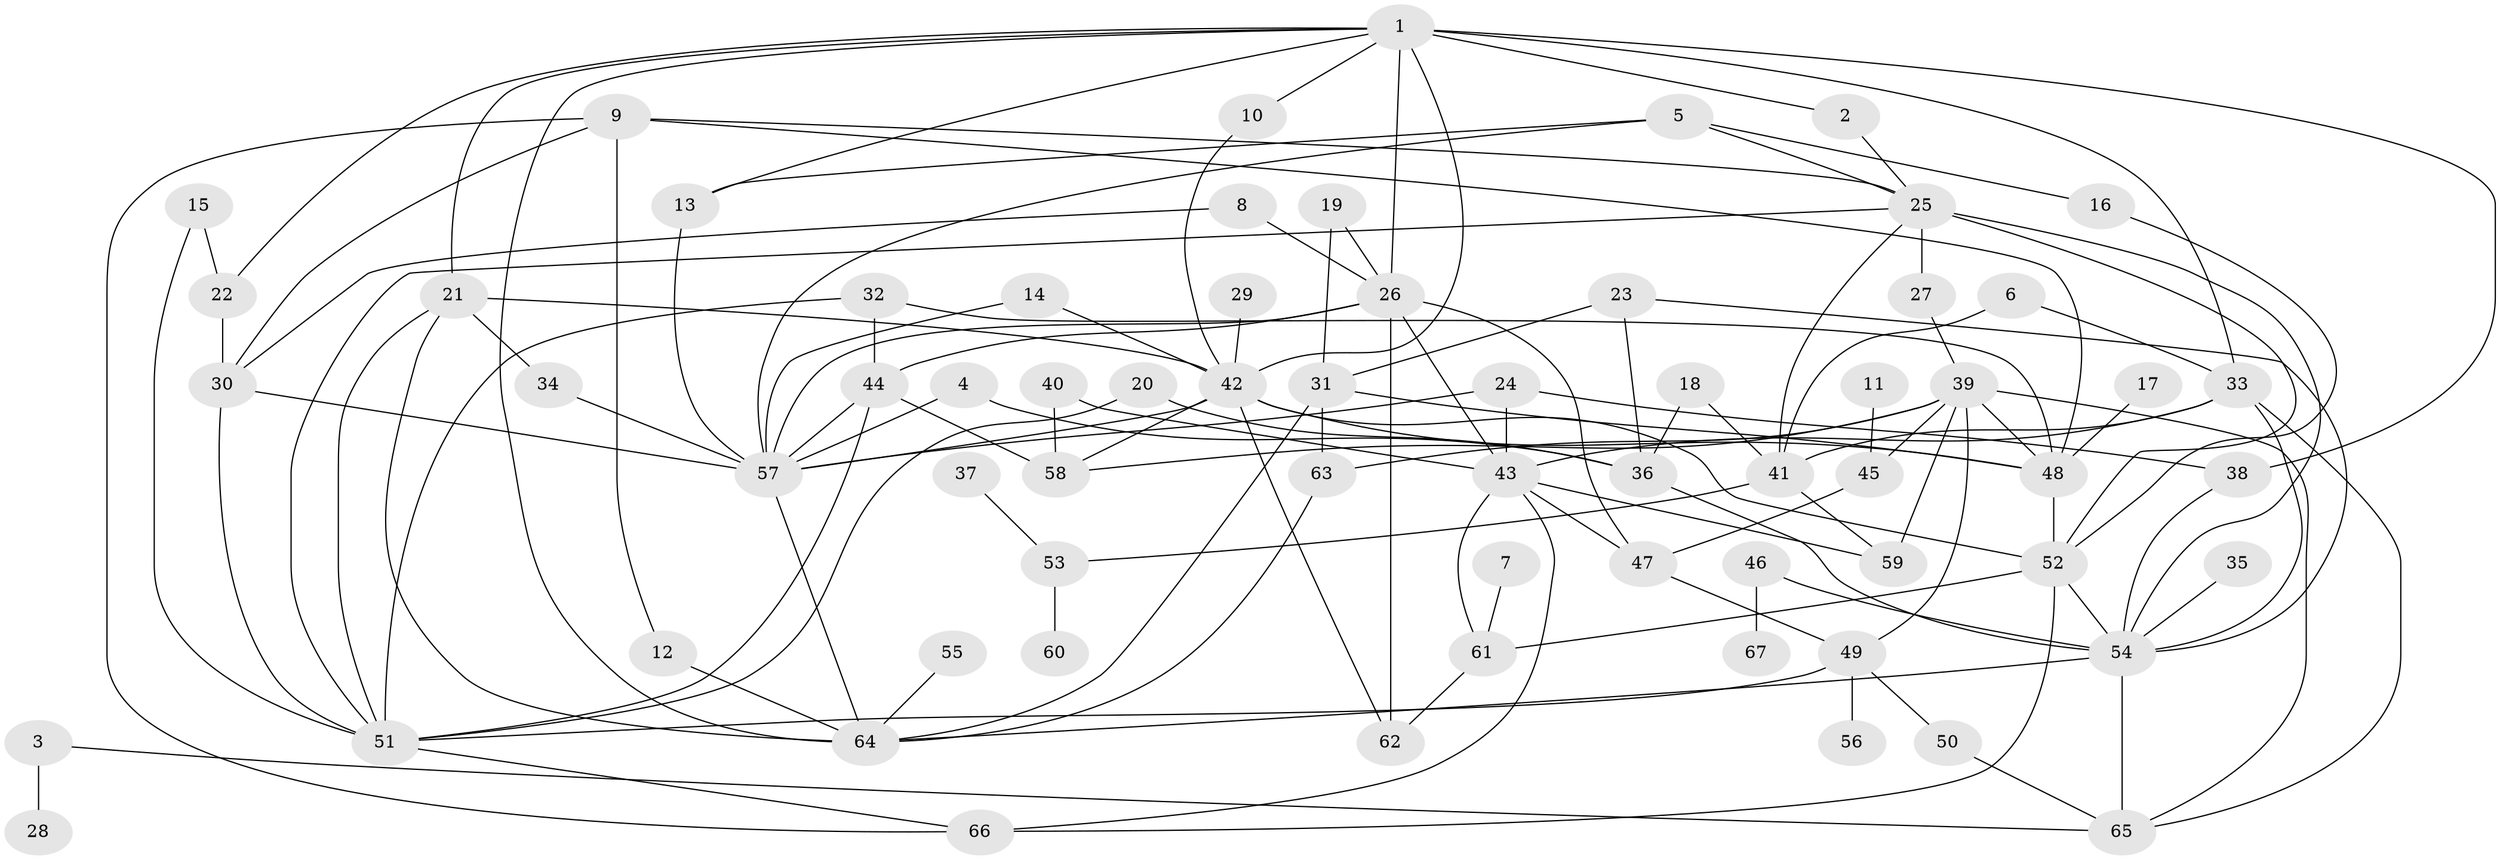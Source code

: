 // original degree distribution, {6: 0.03731343283582089, 4: 0.14925373134328357, 3: 0.26119402985074625, 7: 0.029850746268656716, 8: 0.022388059701492536, 2: 0.31343283582089554, 5: 0.03731343283582089, 1: 0.14925373134328357}
// Generated by graph-tools (version 1.1) at 2025/25/03/09/25 03:25:33]
// undirected, 67 vertices, 128 edges
graph export_dot {
graph [start="1"]
  node [color=gray90,style=filled];
  1;
  2;
  3;
  4;
  5;
  6;
  7;
  8;
  9;
  10;
  11;
  12;
  13;
  14;
  15;
  16;
  17;
  18;
  19;
  20;
  21;
  22;
  23;
  24;
  25;
  26;
  27;
  28;
  29;
  30;
  31;
  32;
  33;
  34;
  35;
  36;
  37;
  38;
  39;
  40;
  41;
  42;
  43;
  44;
  45;
  46;
  47;
  48;
  49;
  50;
  51;
  52;
  53;
  54;
  55;
  56;
  57;
  58;
  59;
  60;
  61;
  62;
  63;
  64;
  65;
  66;
  67;
  1 -- 2 [weight=1.0];
  1 -- 10 [weight=1.0];
  1 -- 13 [weight=1.0];
  1 -- 21 [weight=1.0];
  1 -- 22 [weight=1.0];
  1 -- 26 [weight=1.0];
  1 -- 33 [weight=1.0];
  1 -- 38 [weight=2.0];
  1 -- 42 [weight=1.0];
  1 -- 64 [weight=1.0];
  2 -- 25 [weight=1.0];
  3 -- 28 [weight=1.0];
  3 -- 65 [weight=1.0];
  4 -- 36 [weight=1.0];
  4 -- 57 [weight=1.0];
  5 -- 13 [weight=1.0];
  5 -- 16 [weight=1.0];
  5 -- 25 [weight=1.0];
  5 -- 57 [weight=1.0];
  6 -- 33 [weight=1.0];
  6 -- 41 [weight=1.0];
  7 -- 61 [weight=1.0];
  8 -- 26 [weight=1.0];
  8 -- 30 [weight=1.0];
  9 -- 12 [weight=1.0];
  9 -- 25 [weight=1.0];
  9 -- 30 [weight=1.0];
  9 -- 48 [weight=1.0];
  9 -- 66 [weight=1.0];
  10 -- 42 [weight=1.0];
  11 -- 45 [weight=1.0];
  12 -- 64 [weight=1.0];
  13 -- 57 [weight=1.0];
  14 -- 42 [weight=1.0];
  14 -- 57 [weight=1.0];
  15 -- 22 [weight=1.0];
  15 -- 51 [weight=1.0];
  16 -- 52 [weight=1.0];
  17 -- 48 [weight=1.0];
  18 -- 36 [weight=1.0];
  18 -- 41 [weight=1.0];
  19 -- 26 [weight=1.0];
  19 -- 31 [weight=1.0];
  20 -- 36 [weight=1.0];
  20 -- 51 [weight=1.0];
  21 -- 34 [weight=1.0];
  21 -- 42 [weight=1.0];
  21 -- 51 [weight=1.0];
  21 -- 64 [weight=1.0];
  22 -- 30 [weight=1.0];
  23 -- 31 [weight=1.0];
  23 -- 36 [weight=1.0];
  23 -- 54 [weight=1.0];
  24 -- 38 [weight=1.0];
  24 -- 43 [weight=1.0];
  24 -- 57 [weight=1.0];
  25 -- 27 [weight=1.0];
  25 -- 41 [weight=1.0];
  25 -- 51 [weight=1.0];
  25 -- 52 [weight=1.0];
  25 -- 54 [weight=1.0];
  26 -- 43 [weight=1.0];
  26 -- 44 [weight=1.0];
  26 -- 47 [weight=2.0];
  26 -- 57 [weight=1.0];
  26 -- 62 [weight=1.0];
  27 -- 39 [weight=1.0];
  29 -- 42 [weight=1.0];
  30 -- 51 [weight=1.0];
  30 -- 57 [weight=1.0];
  31 -- 48 [weight=1.0];
  31 -- 63 [weight=1.0];
  31 -- 64 [weight=1.0];
  32 -- 44 [weight=1.0];
  32 -- 48 [weight=1.0];
  32 -- 51 [weight=1.0];
  33 -- 41 [weight=1.0];
  33 -- 43 [weight=1.0];
  33 -- 54 [weight=1.0];
  33 -- 65 [weight=1.0];
  34 -- 57 [weight=1.0];
  35 -- 54 [weight=1.0];
  36 -- 54 [weight=1.0];
  37 -- 53 [weight=1.0];
  38 -- 54 [weight=1.0];
  39 -- 45 [weight=1.0];
  39 -- 48 [weight=1.0];
  39 -- 49 [weight=1.0];
  39 -- 58 [weight=1.0];
  39 -- 59 [weight=1.0];
  39 -- 63 [weight=1.0];
  39 -- 65 [weight=1.0];
  40 -- 43 [weight=1.0];
  40 -- 58 [weight=2.0];
  41 -- 53 [weight=1.0];
  41 -- 59 [weight=1.0];
  42 -- 48 [weight=1.0];
  42 -- 52 [weight=1.0];
  42 -- 57 [weight=1.0];
  42 -- 58 [weight=1.0];
  42 -- 62 [weight=1.0];
  43 -- 47 [weight=1.0];
  43 -- 59 [weight=1.0];
  43 -- 61 [weight=1.0];
  43 -- 66 [weight=1.0];
  44 -- 51 [weight=1.0];
  44 -- 57 [weight=1.0];
  44 -- 58 [weight=1.0];
  45 -- 47 [weight=1.0];
  46 -- 54 [weight=1.0];
  46 -- 67 [weight=1.0];
  47 -- 49 [weight=1.0];
  48 -- 52 [weight=1.0];
  49 -- 50 [weight=1.0];
  49 -- 51 [weight=1.0];
  49 -- 56 [weight=1.0];
  50 -- 65 [weight=1.0];
  51 -- 66 [weight=1.0];
  52 -- 54 [weight=1.0];
  52 -- 61 [weight=1.0];
  52 -- 66 [weight=1.0];
  53 -- 60 [weight=1.0];
  54 -- 64 [weight=1.0];
  54 -- 65 [weight=1.0];
  55 -- 64 [weight=1.0];
  57 -- 64 [weight=1.0];
  61 -- 62 [weight=1.0];
  63 -- 64 [weight=1.0];
}
